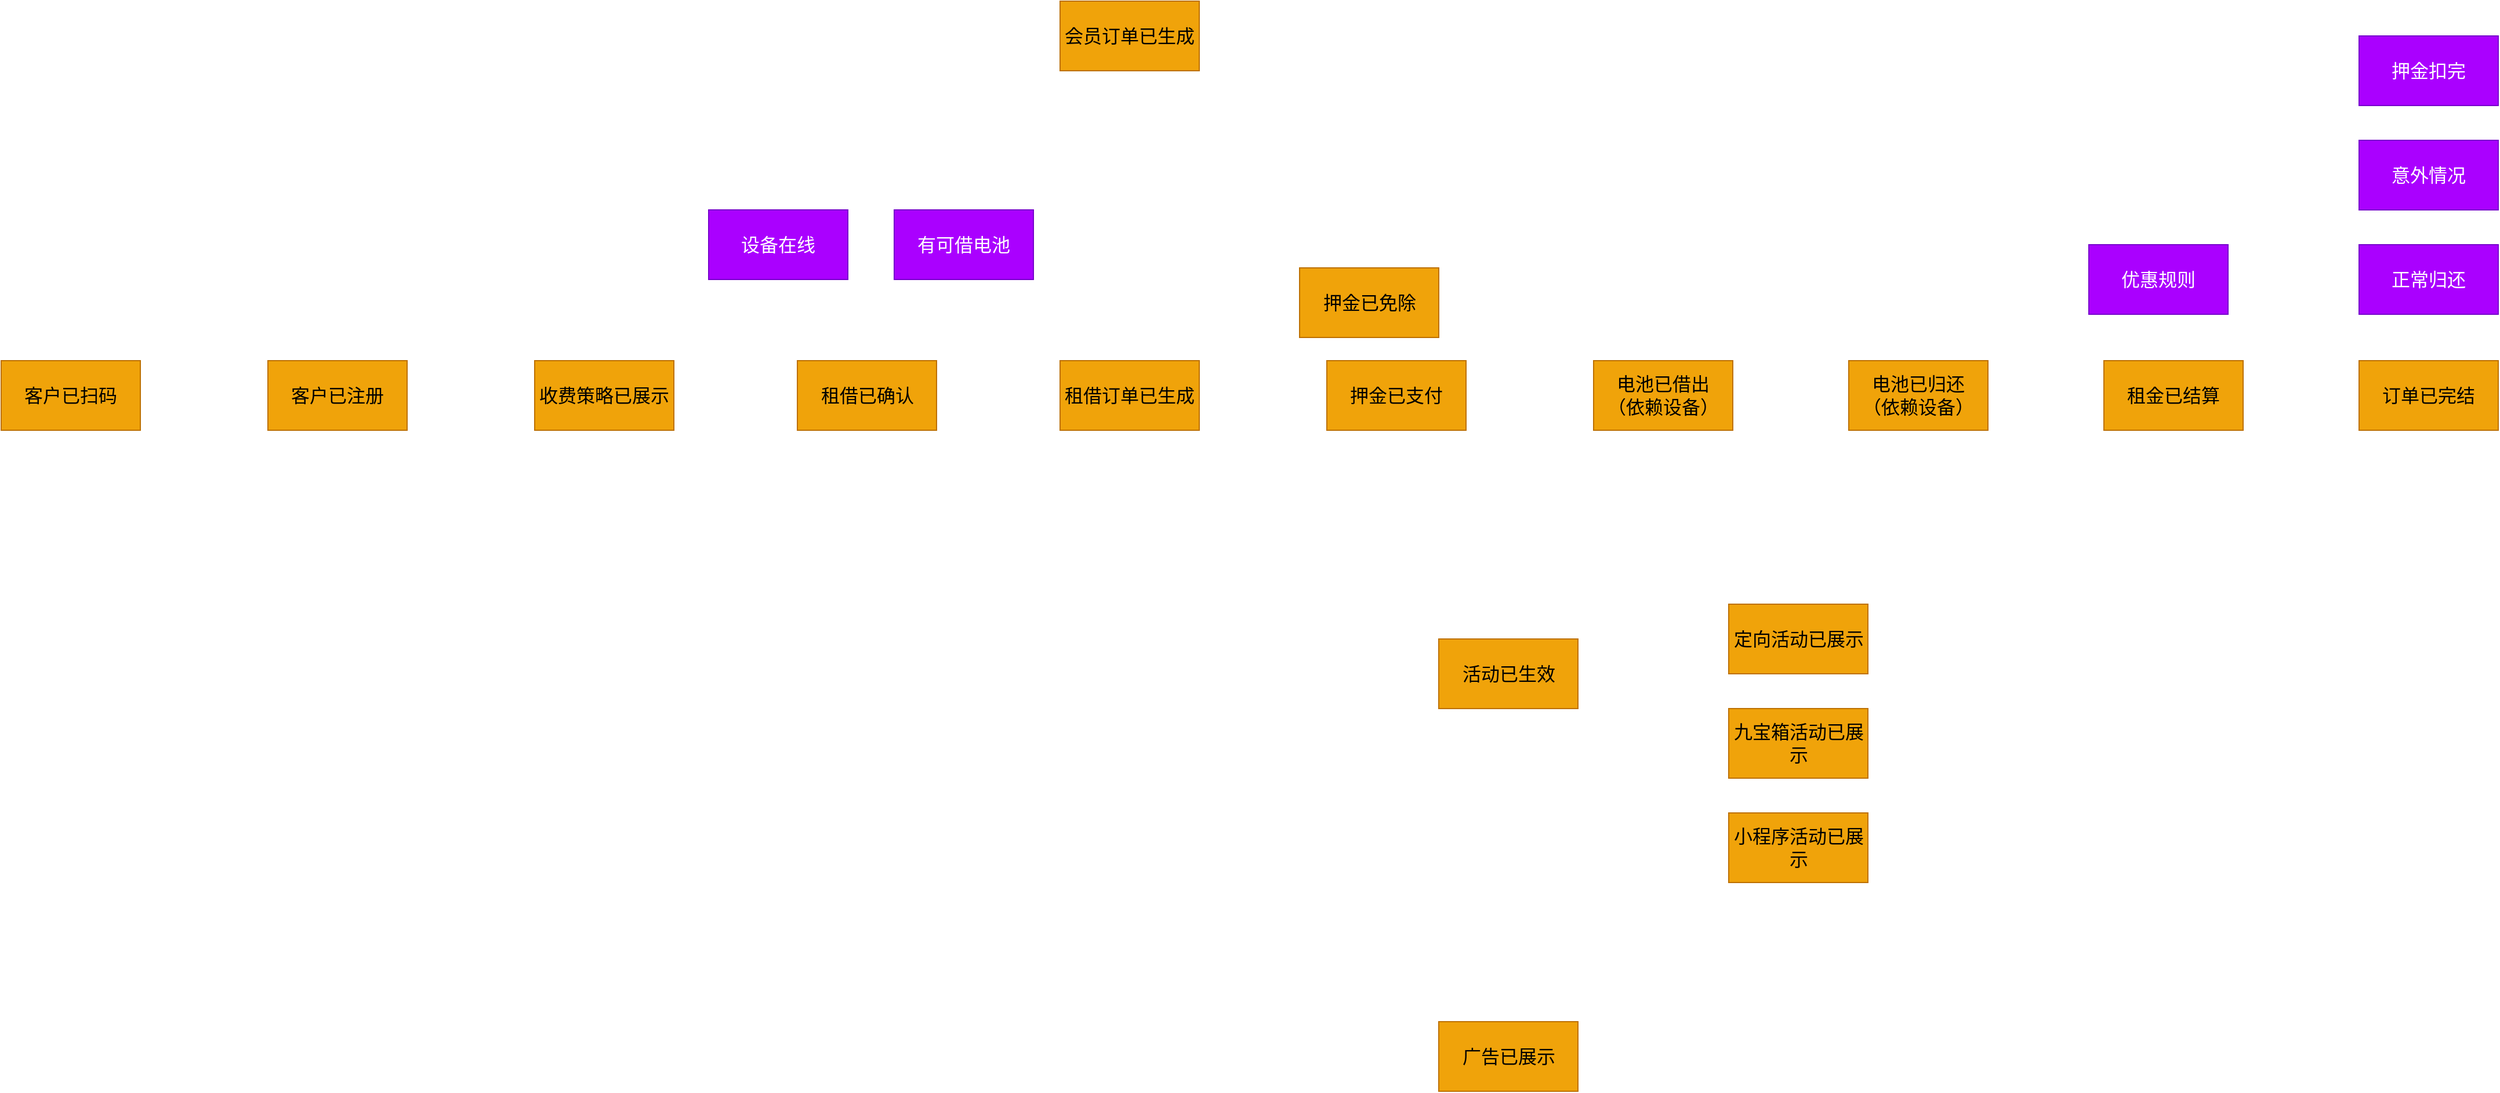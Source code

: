 <mxfile version="12.2.9" type="github" pages="1">
  <diagram id="S-L6qJafo1AaRCqfo0ar" name="Page-1">
    <mxGraphModel dx="3282" dy="792" grid="1" gridSize="10" guides="1" tooltips="1" connect="1" arrows="1" fold="1" page="1" pageScale="1" pageWidth="827" pageHeight="1169" math="0" shadow="0">
      <root>
        <mxCell id="0"/>
        <mxCell id="1" parent="0"/>
        <mxCell id="1Kwhp8gOCEwcugElnqpb-1" value="客户已注册" style="rounded=0;whiteSpace=wrap;html=1;strokeColor=#BD7000;fillColor=#f0a30a;fontSize=16;" parent="1" vertex="1">
          <mxGeometry x="-890" y="400" width="120" height="60" as="geometry"/>
        </mxCell>
        <mxCell id="1Kwhp8gOCEwcugElnqpb-2" value="客户已扫码" style="rounded=0;whiteSpace=wrap;html=1;strokeColor=#BD7000;fillColor=#f0a30a;fontSize=16;" parent="1" vertex="1">
          <mxGeometry x="-1120" y="400" width="120" height="60" as="geometry"/>
        </mxCell>
        <mxCell id="1Kwhp8gOCEwcugElnqpb-3" value="押金已支付" style="rounded=0;whiteSpace=wrap;html=1;strokeColor=#BD7000;fillColor=#f0a30a;fontSize=16;" parent="1" vertex="1">
          <mxGeometry x="23" y="400" width="120" height="60" as="geometry"/>
        </mxCell>
        <mxCell id="1Kwhp8gOCEwcugElnqpb-4" value="电池已借出&lt;br&gt;（依赖设备）" style="rounded=0;whiteSpace=wrap;html=1;strokeColor=#BD7000;fillColor=#f0a30a;fontSize=16;" parent="1" vertex="1">
          <mxGeometry x="253" y="400" width="120" height="60" as="geometry"/>
        </mxCell>
        <mxCell id="1Kwhp8gOCEwcugElnqpb-5" value="电池已归还&lt;br&gt;（依赖设备）" style="rounded=0;whiteSpace=wrap;html=1;strokeColor=#BD7000;fillColor=#f0a30a;fontSize=16;" parent="1" vertex="1">
          <mxGeometry x="473" y="400" width="120" height="60" as="geometry"/>
        </mxCell>
        <mxCell id="1Kwhp8gOCEwcugElnqpb-6" value="租借订单已生成" style="rounded=0;whiteSpace=wrap;html=1;strokeColor=#BD7000;fillColor=#f0a30a;fontSize=16;" parent="1" vertex="1">
          <mxGeometry x="-207" y="400" width="120" height="60" as="geometry"/>
        </mxCell>
        <mxCell id="1Kwhp8gOCEwcugElnqpb-7" value="租金已结算" style="rounded=0;whiteSpace=wrap;html=1;strokeColor=#BD7000;fillColor=#f0a30a;fontSize=16;" parent="1" vertex="1">
          <mxGeometry x="693" y="400" width="120" height="60" as="geometry"/>
        </mxCell>
        <mxCell id="1Kwhp8gOCEwcugElnqpb-8" value="订单已完结" style="rounded=0;whiteSpace=wrap;html=1;strokeColor=#BD7000;fillColor=#f0a30a;fontSize=16;" parent="1" vertex="1">
          <mxGeometry x="913" y="400" width="120" height="60" as="geometry"/>
        </mxCell>
        <mxCell id="1Kwhp8gOCEwcugElnqpb-9" value="设备在线" style="rounded=0;whiteSpace=wrap;html=1;strokeColor=#7700CC;fillColor=#aa00ff;fontSize=16;fontColor=#ffffff;" parent="1" vertex="1">
          <mxGeometry x="-510" y="270" width="120" height="60" as="geometry"/>
        </mxCell>
        <mxCell id="1Kwhp8gOCEwcugElnqpb-10" value="有可借电池" style="rounded=0;whiteSpace=wrap;html=1;strokeColor=#7700CC;fillColor=#aa00ff;fontSize=16;fontColor=#ffffff;" parent="1" vertex="1">
          <mxGeometry x="-350" y="270" width="120" height="60" as="geometry"/>
        </mxCell>
        <mxCell id="1Kwhp8gOCEwcugElnqpb-11" value="押金已免除" style="rounded=0;whiteSpace=wrap;html=1;strokeColor=#BD7000;fillColor=#f0a30a;fontSize=16;" parent="1" vertex="1">
          <mxGeometry x="-0.5" y="320" width="120" height="60" as="geometry"/>
        </mxCell>
        <mxCell id="1Kwhp8gOCEwcugElnqpb-12" value="收费策略已展示" style="rounded=0;whiteSpace=wrap;html=1;strokeColor=#BD7000;fillColor=#f0a30a;fontSize=16;" parent="1" vertex="1">
          <mxGeometry x="-660" y="400" width="120" height="60" as="geometry"/>
        </mxCell>
        <mxCell id="1Kwhp8gOCEwcugElnqpb-13" value="广告已展示" style="rounded=0;whiteSpace=wrap;html=1;strokeColor=#BD7000;fillColor=#f0a30a;fontSize=16;" parent="1" vertex="1">
          <mxGeometry x="119.5" y="970" width="120" height="60" as="geometry"/>
        </mxCell>
        <mxCell id="1Kwhp8gOCEwcugElnqpb-14" value="活动已生效" style="rounded=0;whiteSpace=wrap;html=1;strokeColor=#BD7000;fillColor=#f0a30a;fontSize=16;" parent="1" vertex="1">
          <mxGeometry x="119.5" y="640" width="120" height="60" as="geometry"/>
        </mxCell>
        <mxCell id="1Kwhp8gOCEwcugElnqpb-15" value="定向活动已展示" style="rounded=0;whiteSpace=wrap;html=1;strokeColor=#BD7000;fillColor=#f0a30a;fontSize=16;" parent="1" vertex="1">
          <mxGeometry x="369.5" y="610" width="120" height="60" as="geometry"/>
        </mxCell>
        <mxCell id="1Kwhp8gOCEwcugElnqpb-16" value="九宝箱活动已展示" style="rounded=0;whiteSpace=wrap;html=1;strokeColor=#BD7000;fillColor=#f0a30a;fontSize=16;" parent="1" vertex="1">
          <mxGeometry x="369.5" y="700" width="120" height="60" as="geometry"/>
        </mxCell>
        <mxCell id="1Kwhp8gOCEwcugElnqpb-17" value="小程序活动已展示" style="rounded=0;whiteSpace=wrap;html=1;strokeColor=#BD7000;fillColor=#f0a30a;fontSize=16;" parent="1" vertex="1">
          <mxGeometry x="369.5" y="790" width="120" height="60" as="geometry"/>
        </mxCell>
        <mxCell id="1Kwhp8gOCEwcugElnqpb-18" value="租借已确认" style="rounded=0;whiteSpace=wrap;html=1;strokeColor=#BD7000;fillColor=#f0a30a;fontSize=16;" parent="1" vertex="1">
          <mxGeometry x="-433.5" y="400" width="120" height="60" as="geometry"/>
        </mxCell>
        <mxCell id="1Kwhp8gOCEwcugElnqpb-19" value="优惠规则" style="rounded=0;whiteSpace=wrap;html=1;strokeColor=#7700CC;fillColor=#aa00ff;fontSize=16;fontColor=#ffffff;" parent="1" vertex="1">
          <mxGeometry x="680" y="300" width="120" height="60" as="geometry"/>
        </mxCell>
        <mxCell id="1Kwhp8gOCEwcugElnqpb-20" value="正常归还" style="rounded=0;whiteSpace=wrap;html=1;strokeColor=#7700CC;fillColor=#aa00ff;fontSize=16;fontColor=#ffffff;" parent="1" vertex="1">
          <mxGeometry x="913" y="300" width="120" height="60" as="geometry"/>
        </mxCell>
        <mxCell id="1Kwhp8gOCEwcugElnqpb-21" value="意外情况" style="rounded=0;whiteSpace=wrap;html=1;strokeColor=#7700CC;fillColor=#aa00ff;fontSize=16;fontColor=#ffffff;" parent="1" vertex="1">
          <mxGeometry x="913" y="210" width="120" height="60" as="geometry"/>
        </mxCell>
        <mxCell id="1Kwhp8gOCEwcugElnqpb-22" value="押金扣完" style="rounded=0;whiteSpace=wrap;html=1;strokeColor=#7700CC;fillColor=#aa00ff;fontSize=16;fontColor=#ffffff;" parent="1" vertex="1">
          <mxGeometry x="913" y="120" width="120" height="60" as="geometry"/>
        </mxCell>
        <mxCell id="yvEMTXYwp8ZP1PnC-tuG-1" value="会员订单已生成" style="rounded=0;whiteSpace=wrap;html=1;strokeColor=#BD7000;fillColor=#f0a30a;fontSize=16;" vertex="1" parent="1">
          <mxGeometry x="-207" y="90" width="120" height="60" as="geometry"/>
        </mxCell>
      </root>
    </mxGraphModel>
  </diagram>
</mxfile>
